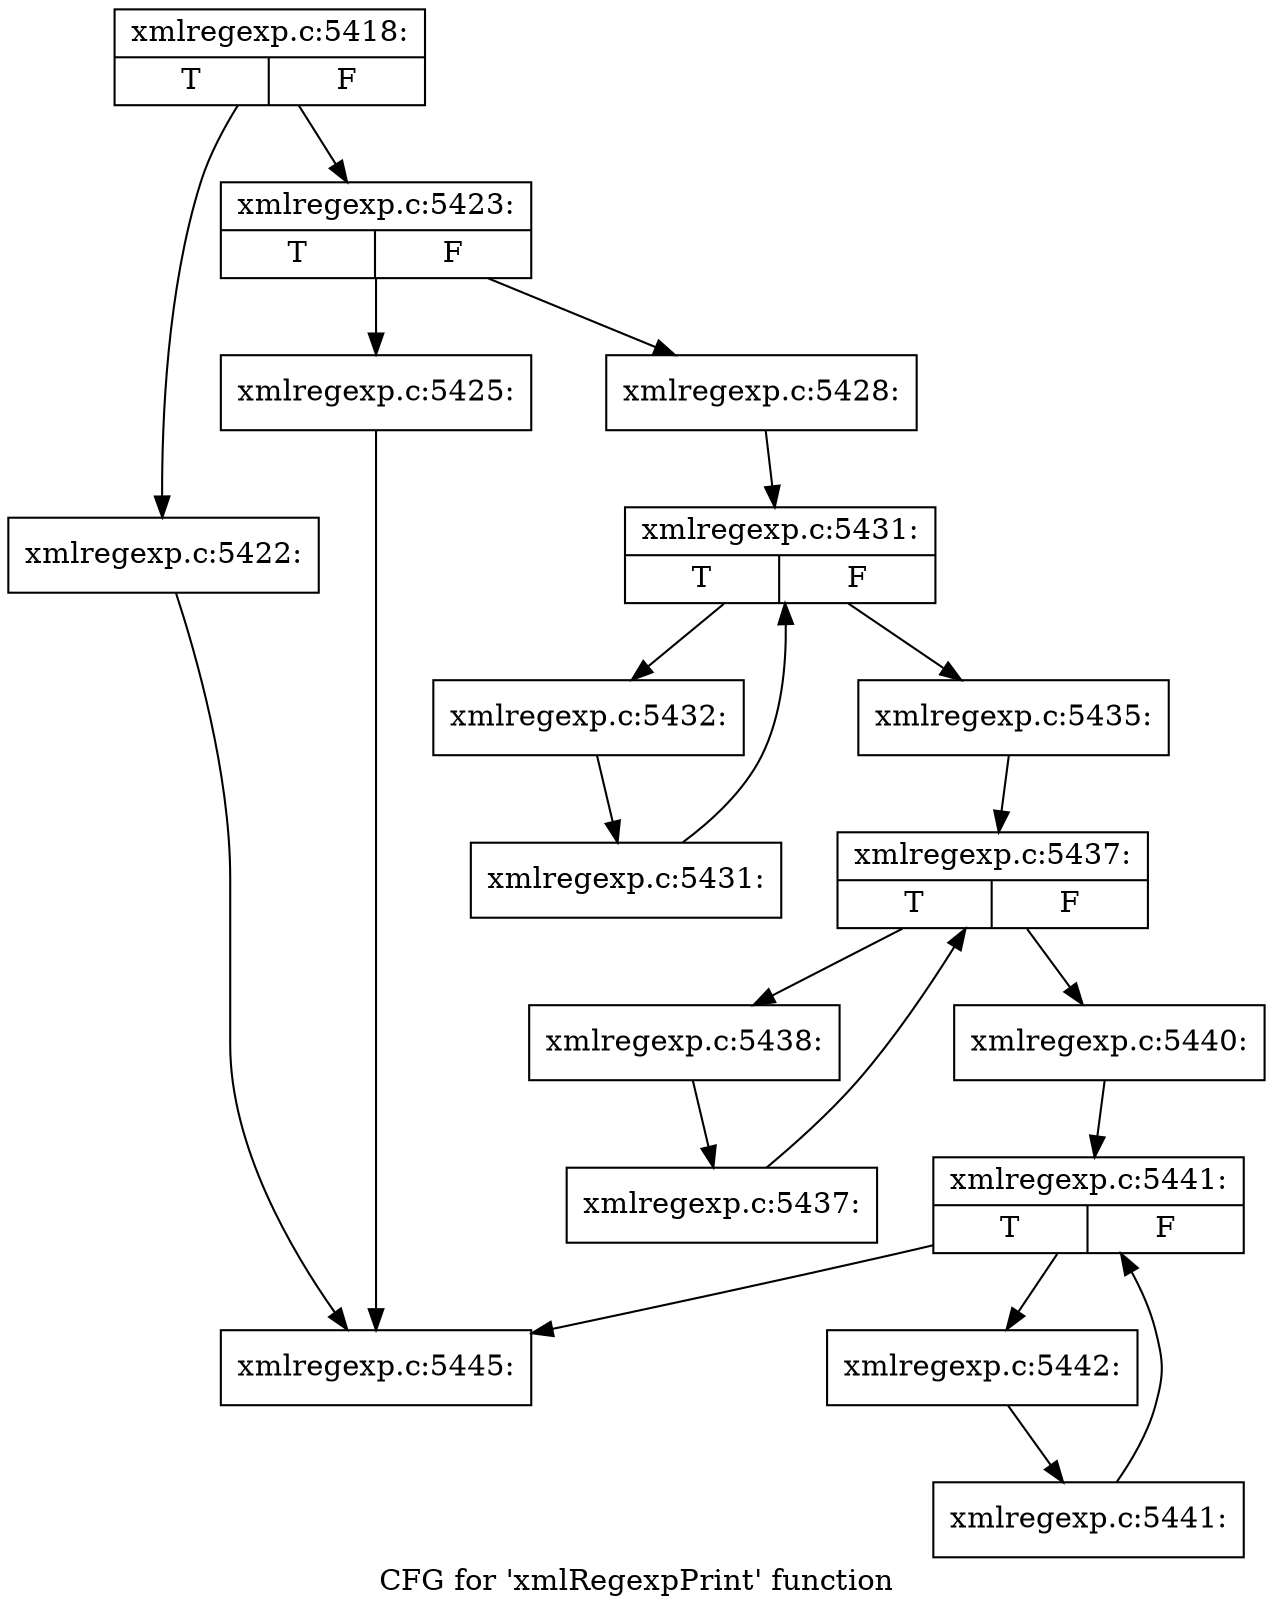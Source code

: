 digraph "CFG for 'xmlRegexpPrint' function" {
	label="CFG for 'xmlRegexpPrint' function";

	Node0x4080c00 [shape=record,label="{xmlregexp.c:5418:|{<s0>T|<s1>F}}"];
	Node0x4080c00 -> Node0x4086cb0;
	Node0x4080c00 -> Node0x4086d00;
	Node0x4086cb0 [shape=record,label="{xmlregexp.c:5422:}"];
	Node0x4086cb0 -> Node0x408bec0;
	Node0x4086d00 [shape=record,label="{xmlregexp.c:5423:|{<s0>T|<s1>F}}"];
	Node0x4086d00 -> Node0x40878e0;
	Node0x4086d00 -> Node0x4087d00;
	Node0x40878e0 [shape=record,label="{xmlregexp.c:5425:}"];
	Node0x40878e0 -> Node0x408bec0;
	Node0x4087d00 [shape=record,label="{xmlregexp.c:5428:}"];
	Node0x4087d00 -> Node0x4089370;
	Node0x4089370 [shape=record,label="{xmlregexp.c:5431:|{<s0>T|<s1>F}}"];
	Node0x4089370 -> Node0x4089620;
	Node0x4089370 -> Node0x3ff7870;
	Node0x4089620 [shape=record,label="{xmlregexp.c:5432:}"];
	Node0x4089620 -> Node0x4089590;
	Node0x4089590 [shape=record,label="{xmlregexp.c:5431:}"];
	Node0x4089590 -> Node0x4089370;
	Node0x3ff7870 [shape=record,label="{xmlregexp.c:5435:}"];
	Node0x3ff7870 -> Node0x408b420;
	Node0x408b420 [shape=record,label="{xmlregexp.c:5437:|{<s0>T|<s1>F}}"];
	Node0x408b420 -> Node0x408b680;
	Node0x408b420 -> Node0x408a5c0;
	Node0x408b680 [shape=record,label="{xmlregexp.c:5438:}"];
	Node0x408b680 -> Node0x408b630;
	Node0x408b630 [shape=record,label="{xmlregexp.c:5437:}"];
	Node0x408b630 -> Node0x408b420;
	Node0x408a5c0 [shape=record,label="{xmlregexp.c:5440:}"];
	Node0x408a5c0 -> Node0x408ca50;
	Node0x408ca50 [shape=record,label="{xmlregexp.c:5441:|{<s0>T|<s1>F}}"];
	Node0x408ca50 -> Node0x408ccb0;
	Node0x408ca50 -> Node0x408bec0;
	Node0x408ccb0 [shape=record,label="{xmlregexp.c:5442:}"];
	Node0x408ccb0 -> Node0x408cc60;
	Node0x408cc60 [shape=record,label="{xmlregexp.c:5441:}"];
	Node0x408cc60 -> Node0x408ca50;
	Node0x408bec0 [shape=record,label="{xmlregexp.c:5445:}"];
}
